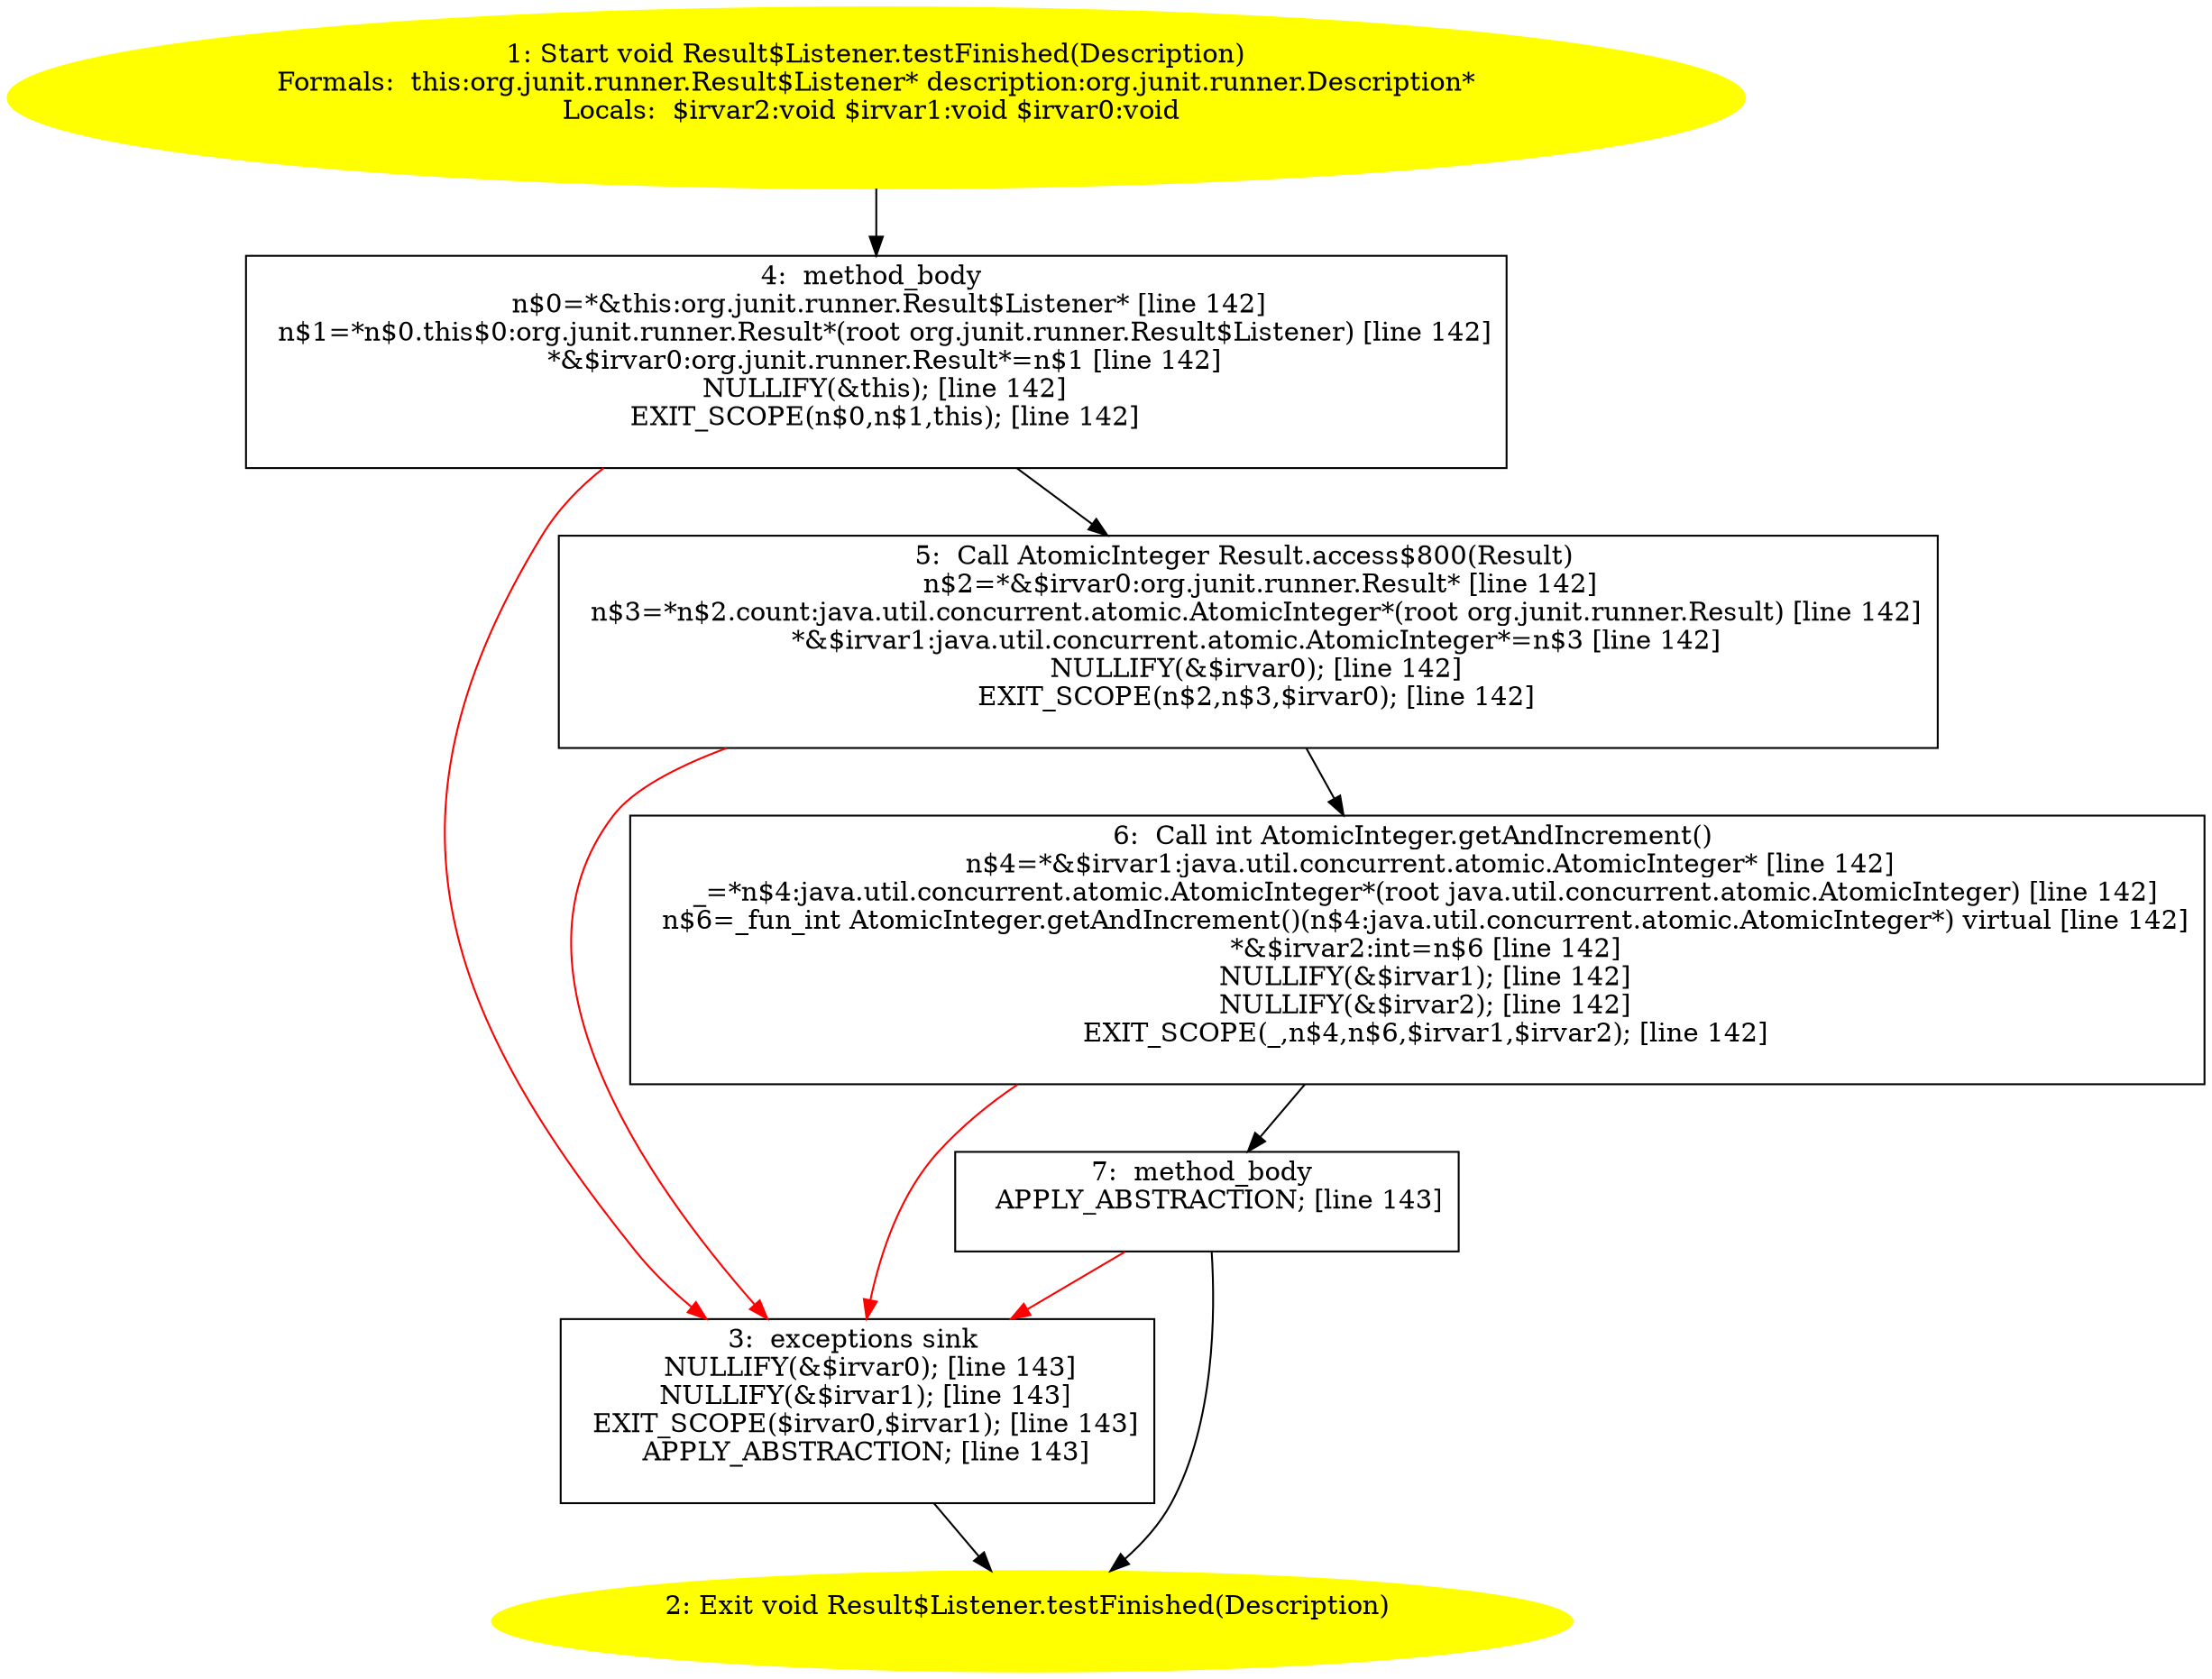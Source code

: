 /* @generated */
digraph cfg {
"org.junit.runner.Result$Listener.testFinished(org.junit.runner.Description):void.4325ffc896ce6c74648fc2e3ab5368ac_1" [label="1: Start void Result$Listener.testFinished(Description)\nFormals:  this:org.junit.runner.Result$Listener* description:org.junit.runner.Description*\nLocals:  $irvar2:void $irvar1:void $irvar0:void \n  " color=yellow style=filled]
	

	 "org.junit.runner.Result$Listener.testFinished(org.junit.runner.Description):void.4325ffc896ce6c74648fc2e3ab5368ac_1" -> "org.junit.runner.Result$Listener.testFinished(org.junit.runner.Description):void.4325ffc896ce6c74648fc2e3ab5368ac_4" ;
"org.junit.runner.Result$Listener.testFinished(org.junit.runner.Description):void.4325ffc896ce6c74648fc2e3ab5368ac_2" [label="2: Exit void Result$Listener.testFinished(Description) \n  " color=yellow style=filled]
	

"org.junit.runner.Result$Listener.testFinished(org.junit.runner.Description):void.4325ffc896ce6c74648fc2e3ab5368ac_3" [label="3:  exceptions sink \n   NULLIFY(&$irvar0); [line 143]\n  NULLIFY(&$irvar1); [line 143]\n  EXIT_SCOPE($irvar0,$irvar1); [line 143]\n  APPLY_ABSTRACTION; [line 143]\n " shape="box"]
	

	 "org.junit.runner.Result$Listener.testFinished(org.junit.runner.Description):void.4325ffc896ce6c74648fc2e3ab5368ac_3" -> "org.junit.runner.Result$Listener.testFinished(org.junit.runner.Description):void.4325ffc896ce6c74648fc2e3ab5368ac_2" ;
"org.junit.runner.Result$Listener.testFinished(org.junit.runner.Description):void.4325ffc896ce6c74648fc2e3ab5368ac_4" [label="4:  method_body \n   n$0=*&this:org.junit.runner.Result$Listener* [line 142]\n  n$1=*n$0.this$0:org.junit.runner.Result*(root org.junit.runner.Result$Listener) [line 142]\n  *&$irvar0:org.junit.runner.Result*=n$1 [line 142]\n  NULLIFY(&this); [line 142]\n  EXIT_SCOPE(n$0,n$1,this); [line 142]\n " shape="box"]
	

	 "org.junit.runner.Result$Listener.testFinished(org.junit.runner.Description):void.4325ffc896ce6c74648fc2e3ab5368ac_4" -> "org.junit.runner.Result$Listener.testFinished(org.junit.runner.Description):void.4325ffc896ce6c74648fc2e3ab5368ac_5" ;
	 "org.junit.runner.Result$Listener.testFinished(org.junit.runner.Description):void.4325ffc896ce6c74648fc2e3ab5368ac_4" -> "org.junit.runner.Result$Listener.testFinished(org.junit.runner.Description):void.4325ffc896ce6c74648fc2e3ab5368ac_3" [color="red" ];
"org.junit.runner.Result$Listener.testFinished(org.junit.runner.Description):void.4325ffc896ce6c74648fc2e3ab5368ac_5" [label="5:  Call AtomicInteger Result.access$800(Result) \n   n$2=*&$irvar0:org.junit.runner.Result* [line 142]\n  n$3=*n$2.count:java.util.concurrent.atomic.AtomicInteger*(root org.junit.runner.Result) [line 142]\n  *&$irvar1:java.util.concurrent.atomic.AtomicInteger*=n$3 [line 142]\n  NULLIFY(&$irvar0); [line 142]\n  EXIT_SCOPE(n$2,n$3,$irvar0); [line 142]\n " shape="box"]
	

	 "org.junit.runner.Result$Listener.testFinished(org.junit.runner.Description):void.4325ffc896ce6c74648fc2e3ab5368ac_5" -> "org.junit.runner.Result$Listener.testFinished(org.junit.runner.Description):void.4325ffc896ce6c74648fc2e3ab5368ac_6" ;
	 "org.junit.runner.Result$Listener.testFinished(org.junit.runner.Description):void.4325ffc896ce6c74648fc2e3ab5368ac_5" -> "org.junit.runner.Result$Listener.testFinished(org.junit.runner.Description):void.4325ffc896ce6c74648fc2e3ab5368ac_3" [color="red" ];
"org.junit.runner.Result$Listener.testFinished(org.junit.runner.Description):void.4325ffc896ce6c74648fc2e3ab5368ac_6" [label="6:  Call int AtomicInteger.getAndIncrement() \n   n$4=*&$irvar1:java.util.concurrent.atomic.AtomicInteger* [line 142]\n  _=*n$4:java.util.concurrent.atomic.AtomicInteger*(root java.util.concurrent.atomic.AtomicInteger) [line 142]\n  n$6=_fun_int AtomicInteger.getAndIncrement()(n$4:java.util.concurrent.atomic.AtomicInteger*) virtual [line 142]\n  *&$irvar2:int=n$6 [line 142]\n  NULLIFY(&$irvar1); [line 142]\n  NULLIFY(&$irvar2); [line 142]\n  EXIT_SCOPE(_,n$4,n$6,$irvar1,$irvar2); [line 142]\n " shape="box"]
	

	 "org.junit.runner.Result$Listener.testFinished(org.junit.runner.Description):void.4325ffc896ce6c74648fc2e3ab5368ac_6" -> "org.junit.runner.Result$Listener.testFinished(org.junit.runner.Description):void.4325ffc896ce6c74648fc2e3ab5368ac_7" ;
	 "org.junit.runner.Result$Listener.testFinished(org.junit.runner.Description):void.4325ffc896ce6c74648fc2e3ab5368ac_6" -> "org.junit.runner.Result$Listener.testFinished(org.junit.runner.Description):void.4325ffc896ce6c74648fc2e3ab5368ac_3" [color="red" ];
"org.junit.runner.Result$Listener.testFinished(org.junit.runner.Description):void.4325ffc896ce6c74648fc2e3ab5368ac_7" [label="7:  method_body \n   APPLY_ABSTRACTION; [line 143]\n " shape="box"]
	

	 "org.junit.runner.Result$Listener.testFinished(org.junit.runner.Description):void.4325ffc896ce6c74648fc2e3ab5368ac_7" -> "org.junit.runner.Result$Listener.testFinished(org.junit.runner.Description):void.4325ffc896ce6c74648fc2e3ab5368ac_2" ;
	 "org.junit.runner.Result$Listener.testFinished(org.junit.runner.Description):void.4325ffc896ce6c74648fc2e3ab5368ac_7" -> "org.junit.runner.Result$Listener.testFinished(org.junit.runner.Description):void.4325ffc896ce6c74648fc2e3ab5368ac_3" [color="red" ];
}
